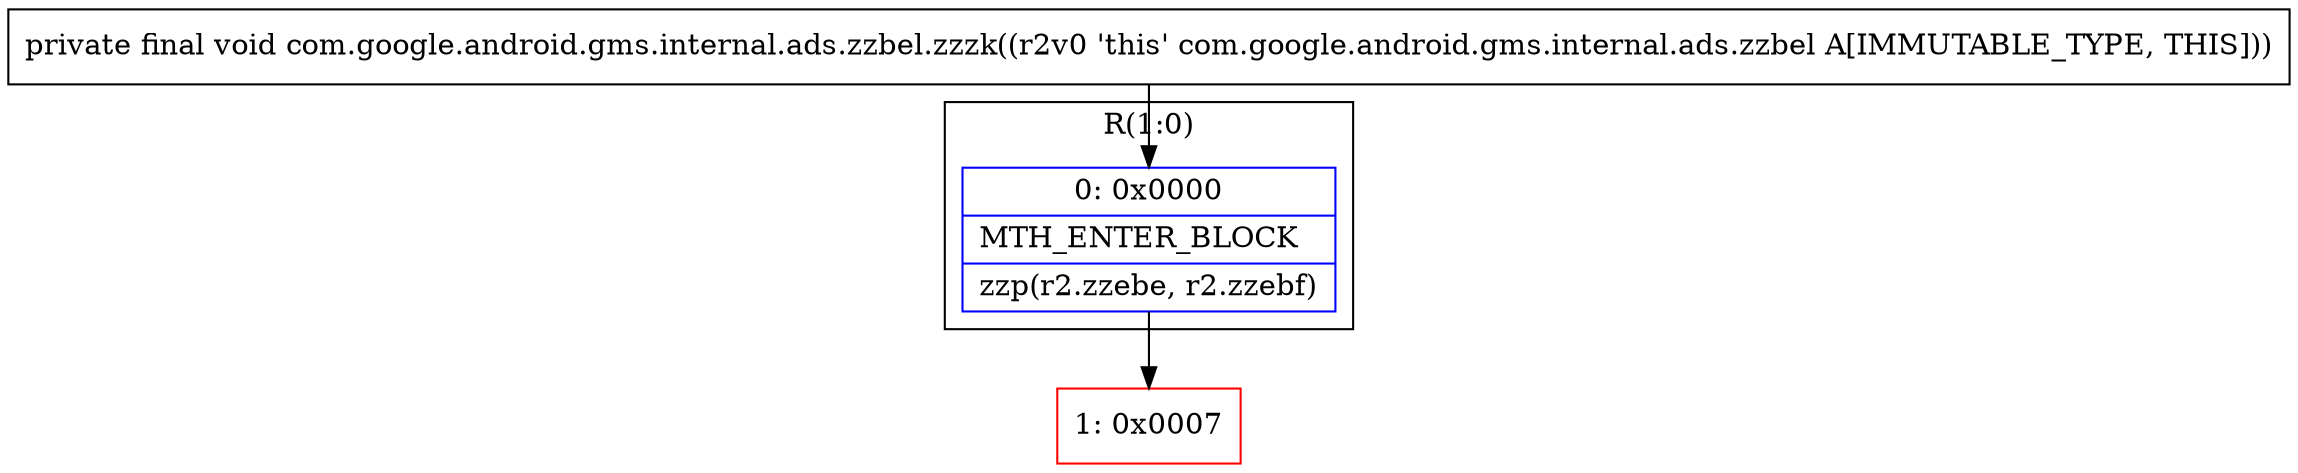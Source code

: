 digraph "CFG forcom.google.android.gms.internal.ads.zzbel.zzzk()V" {
subgraph cluster_Region_89341029 {
label = "R(1:0)";
node [shape=record,color=blue];
Node_0 [shape=record,label="{0\:\ 0x0000|MTH_ENTER_BLOCK\l|zzp(r2.zzebe, r2.zzebf)\l}"];
}
Node_1 [shape=record,color=red,label="{1\:\ 0x0007}"];
MethodNode[shape=record,label="{private final void com.google.android.gms.internal.ads.zzbel.zzzk((r2v0 'this' com.google.android.gms.internal.ads.zzbel A[IMMUTABLE_TYPE, THIS])) }"];
MethodNode -> Node_0;
Node_0 -> Node_1;
}

